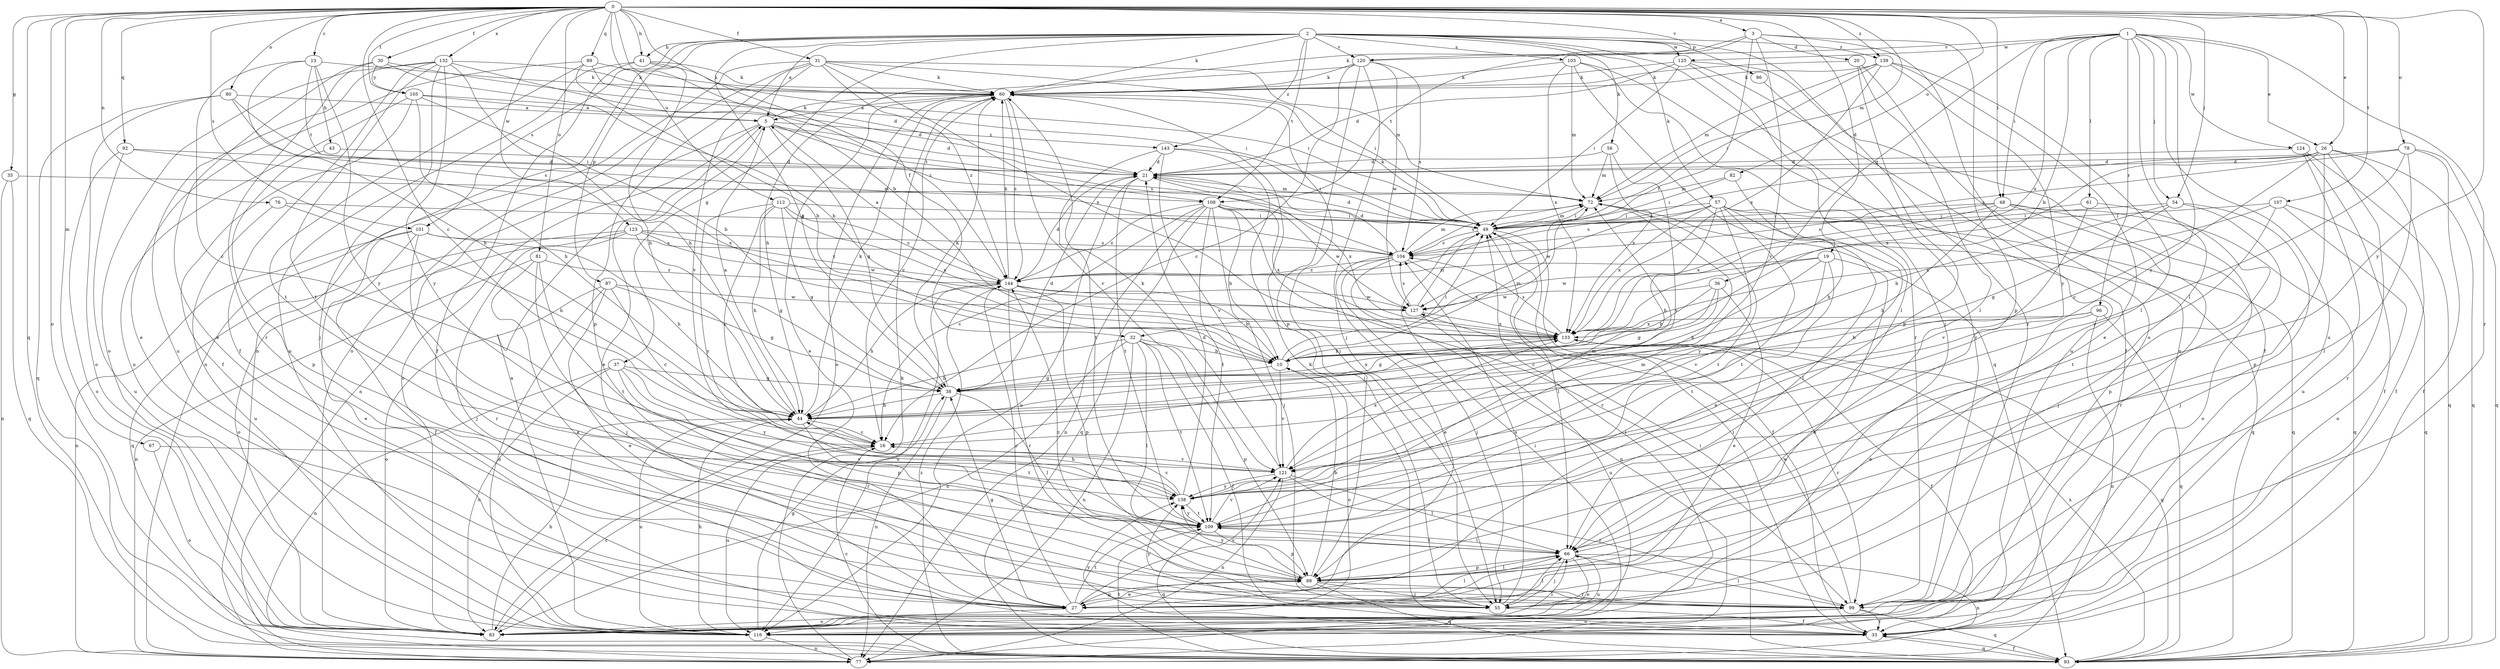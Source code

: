 strict digraph  {
0;
1;
2;
3;
5;
10;
13;
16;
19;
20;
21;
26;
27;
30;
31;
32;
33;
35;
36;
37;
38;
41;
43;
44;
48;
49;
54;
55;
56;
57;
60;
61;
66;
67;
72;
76;
77;
78;
80;
81;
82;
83;
86;
87;
88;
89;
92;
93;
96;
99;
101;
103;
104;
105;
107;
108;
109;
112;
116;
120;
121;
123;
124;
125;
127;
132;
133;
138;
139;
143;
144;
0 -> 3  [label=a];
0 -> 10  [label=b];
0 -> 13  [label=c];
0 -> 16  [label=c];
0 -> 19  [label=d];
0 -> 26  [label=e];
0 -> 30  [label=f];
0 -> 31  [label=f];
0 -> 32  [label=f];
0 -> 35  [label=g];
0 -> 41  [label=h];
0 -> 48  [label=i];
0 -> 54  [label=j];
0 -> 67  [label=m];
0 -> 72  [label=m];
0 -> 76  [label=n];
0 -> 78  [label=o];
0 -> 80  [label=o];
0 -> 81  [label=o];
0 -> 82  [label=o];
0 -> 83  [label=o];
0 -> 89  [label=q];
0 -> 92  [label=q];
0 -> 93  [label=q];
0 -> 101  [label=s];
0 -> 105  [label=t];
0 -> 107  [label=t];
0 -> 112  [label=u];
0 -> 120  [label=v];
0 -> 123  [label=w];
0 -> 132  [label=x];
0 -> 138  [label=y];
0 -> 139  [label=z];
1 -> 10  [label=b];
1 -> 26  [label=e];
1 -> 36  [label=g];
1 -> 48  [label=i];
1 -> 54  [label=j];
1 -> 61  [label=l];
1 -> 66  [label=l];
1 -> 96  [label=r];
1 -> 99  [label=r];
1 -> 116  [label=u];
1 -> 120  [label=v];
1 -> 124  [label=w];
1 -> 125  [label=w];
1 -> 133  [label=x];
1 -> 138  [label=y];
2 -> 5  [label=a];
2 -> 37  [label=g];
2 -> 38  [label=g];
2 -> 41  [label=h];
2 -> 55  [label=j];
2 -> 56  [label=k];
2 -> 57  [label=k];
2 -> 60  [label=k];
2 -> 77  [label=n];
2 -> 86  [label=p];
2 -> 87  [label=p];
2 -> 99  [label=r];
2 -> 101  [label=s];
2 -> 103  [label=s];
2 -> 108  [label=t];
2 -> 120  [label=v];
2 -> 125  [label=w];
2 -> 139  [label=z];
2 -> 143  [label=z];
3 -> 20  [label=d];
3 -> 32  [label=f];
3 -> 60  [label=k];
3 -> 83  [label=o];
3 -> 88  [label=p];
3 -> 108  [label=t];
3 -> 121  [label=v];
5 -> 21  [label=d];
5 -> 27  [label=e];
5 -> 38  [label=g];
5 -> 60  [label=k];
5 -> 77  [label=n];
5 -> 83  [label=o];
5 -> 104  [label=s];
5 -> 108  [label=t];
5 -> 143  [label=z];
10 -> 38  [label=g];
10 -> 49  [label=i];
10 -> 72  [label=m];
10 -> 83  [label=o];
10 -> 121  [label=v];
13 -> 16  [label=c];
13 -> 43  [label=h];
13 -> 44  [label=h];
13 -> 60  [label=k];
13 -> 108  [label=t];
13 -> 138  [label=y];
16 -> 116  [label=u];
16 -> 121  [label=v];
19 -> 27  [label=e];
19 -> 44  [label=h];
19 -> 109  [label=t];
19 -> 121  [label=v];
19 -> 127  [label=w];
19 -> 144  [label=z];
20 -> 60  [label=k];
20 -> 66  [label=l];
20 -> 83  [label=o];
20 -> 88  [label=p];
21 -> 72  [label=m];
21 -> 109  [label=t];
21 -> 116  [label=u];
21 -> 133  [label=x];
26 -> 16  [label=c];
26 -> 21  [label=d];
26 -> 33  [label=f];
26 -> 88  [label=p];
26 -> 93  [label=q];
26 -> 99  [label=r];
26 -> 133  [label=x];
26 -> 144  [label=z];
27 -> 38  [label=g];
27 -> 66  [label=l];
27 -> 83  [label=o];
27 -> 88  [label=p];
27 -> 109  [label=t];
27 -> 121  [label=v];
27 -> 144  [label=z];
30 -> 10  [label=b];
30 -> 27  [label=e];
30 -> 49  [label=i];
30 -> 99  [label=r];
30 -> 105  [label=y];
31 -> 49  [label=i];
31 -> 60  [label=k];
31 -> 72  [label=m];
31 -> 77  [label=n];
31 -> 83  [label=o];
31 -> 88  [label=p];
31 -> 121  [label=v];
31 -> 133  [label=x];
31 -> 144  [label=z];
32 -> 10  [label=b];
32 -> 33  [label=f];
32 -> 44  [label=h];
32 -> 66  [label=l];
32 -> 77  [label=n];
32 -> 83  [label=o];
32 -> 88  [label=p];
32 -> 109  [label=t];
33 -> 49  [label=i];
33 -> 60  [label=k];
33 -> 93  [label=q];
33 -> 138  [label=y];
35 -> 72  [label=m];
35 -> 77  [label=n];
35 -> 93  [label=q];
36 -> 10  [label=b];
36 -> 16  [label=c];
36 -> 27  [label=e];
36 -> 38  [label=g];
36 -> 127  [label=w];
37 -> 38  [label=g];
37 -> 77  [label=n];
37 -> 83  [label=o];
37 -> 88  [label=p];
37 -> 99  [label=r];
37 -> 138  [label=y];
38 -> 21  [label=d];
38 -> 44  [label=h];
38 -> 60  [label=k];
38 -> 66  [label=l];
38 -> 77  [label=n];
38 -> 133  [label=x];
41 -> 33  [label=f];
41 -> 44  [label=h];
41 -> 49  [label=i];
41 -> 60  [label=k];
41 -> 116  [label=u];
43 -> 21  [label=d];
43 -> 88  [label=p];
44 -> 5  [label=a];
44 -> 16  [label=c];
44 -> 60  [label=k];
44 -> 109  [label=t];
44 -> 116  [label=u];
48 -> 44  [label=h];
48 -> 49  [label=i];
48 -> 83  [label=o];
48 -> 93  [label=q];
48 -> 99  [label=r];
48 -> 104  [label=s];
48 -> 133  [label=x];
49 -> 21  [label=d];
49 -> 33  [label=f];
49 -> 60  [label=k];
49 -> 66  [label=l];
49 -> 72  [label=m];
49 -> 104  [label=s];
54 -> 10  [label=b];
54 -> 38  [label=g];
54 -> 49  [label=i];
54 -> 55  [label=j];
54 -> 88  [label=p];
55 -> 33  [label=f];
55 -> 66  [label=l];
55 -> 104  [label=s];
55 -> 138  [label=y];
56 -> 21  [label=d];
56 -> 72  [label=m];
56 -> 121  [label=v];
56 -> 133  [label=x];
57 -> 27  [label=e];
57 -> 44  [label=h];
57 -> 49  [label=i];
57 -> 66  [label=l];
57 -> 93  [label=q];
57 -> 104  [label=s];
57 -> 109  [label=t];
57 -> 127  [label=w];
57 -> 133  [label=x];
57 -> 138  [label=y];
60 -> 5  [label=a];
60 -> 16  [label=c];
60 -> 27  [label=e];
60 -> 55  [label=j];
60 -> 83  [label=o];
60 -> 121  [label=v];
60 -> 144  [label=z];
61 -> 49  [label=i];
61 -> 55  [label=j];
61 -> 121  [label=v];
66 -> 55  [label=j];
66 -> 77  [label=n];
66 -> 83  [label=o];
66 -> 88  [label=p];
66 -> 109  [label=t];
66 -> 116  [label=u];
67 -> 83  [label=o];
67 -> 121  [label=v];
72 -> 49  [label=i];
72 -> 93  [label=q];
72 -> 104  [label=s];
72 -> 109  [label=t];
76 -> 44  [label=h];
76 -> 49  [label=i];
76 -> 116  [label=u];
77 -> 49  [label=i];
77 -> 60  [label=k];
78 -> 21  [label=d];
78 -> 33  [label=f];
78 -> 66  [label=l];
78 -> 93  [label=q];
78 -> 104  [label=s];
78 -> 138  [label=y];
80 -> 5  [label=a];
80 -> 49  [label=i];
80 -> 83  [label=o];
80 -> 93  [label=q];
80 -> 104  [label=s];
81 -> 27  [label=e];
81 -> 55  [label=j];
81 -> 77  [label=n];
81 -> 109  [label=t];
81 -> 144  [label=z];
82 -> 44  [label=h];
82 -> 49  [label=i];
82 -> 72  [label=m];
83 -> 16  [label=c];
83 -> 44  [label=h];
83 -> 66  [label=l];
86 -> 99  [label=r];
87 -> 16  [label=c];
87 -> 27  [label=e];
87 -> 38  [label=g];
87 -> 83  [label=o];
87 -> 116  [label=u];
87 -> 127  [label=w];
88 -> 10  [label=b];
88 -> 27  [label=e];
88 -> 55  [label=j];
88 -> 66  [label=l];
88 -> 93  [label=q];
88 -> 99  [label=r];
88 -> 138  [label=y];
88 -> 144  [label=z];
89 -> 10  [label=b];
89 -> 21  [label=d];
89 -> 27  [label=e];
89 -> 60  [label=k];
89 -> 109  [label=t];
92 -> 21  [label=d];
92 -> 83  [label=o];
92 -> 116  [label=u];
92 -> 133  [label=x];
93 -> 16  [label=c];
93 -> 33  [label=f];
93 -> 49  [label=i];
93 -> 109  [label=t];
93 -> 133  [label=x];
93 -> 144  [label=z];
96 -> 10  [label=b];
96 -> 27  [label=e];
96 -> 77  [label=n];
96 -> 93  [label=q];
96 -> 133  [label=x];
99 -> 33  [label=f];
99 -> 66  [label=l];
99 -> 93  [label=q];
99 -> 116  [label=u];
99 -> 127  [label=w];
101 -> 27  [label=e];
101 -> 33  [label=f];
101 -> 44  [label=h];
101 -> 77  [label=n];
101 -> 99  [label=r];
101 -> 104  [label=s];
103 -> 33  [label=f];
103 -> 60  [label=k];
103 -> 72  [label=m];
103 -> 93  [label=q];
103 -> 99  [label=r];
103 -> 133  [label=x];
104 -> 21  [label=d];
104 -> 27  [label=e];
104 -> 55  [label=j];
104 -> 72  [label=m];
104 -> 77  [label=n];
104 -> 133  [label=x];
104 -> 144  [label=z];
105 -> 5  [label=a];
105 -> 10  [label=b];
105 -> 21  [label=d];
105 -> 33  [label=f];
105 -> 44  [label=h];
105 -> 116  [label=u];
107 -> 49  [label=i];
107 -> 83  [label=o];
107 -> 93  [label=q];
107 -> 109  [label=t];
107 -> 133  [label=x];
108 -> 10  [label=b];
108 -> 16  [label=c];
108 -> 49  [label=i];
108 -> 55  [label=j];
108 -> 77  [label=n];
108 -> 93  [label=q];
108 -> 99  [label=r];
108 -> 109  [label=t];
108 -> 127  [label=w];
108 -> 133  [label=x];
108 -> 144  [label=z];
109 -> 66  [label=l];
109 -> 72  [label=m];
109 -> 88  [label=p];
109 -> 93  [label=q];
109 -> 121  [label=v];
109 -> 138  [label=y];
112 -> 16  [label=c];
112 -> 38  [label=g];
112 -> 44  [label=h];
112 -> 49  [label=i];
112 -> 133  [label=x];
112 -> 138  [label=y];
112 -> 144  [label=z];
116 -> 5  [label=a];
116 -> 38  [label=g];
116 -> 44  [label=h];
116 -> 49  [label=i];
116 -> 77  [label=n];
120 -> 16  [label=c];
120 -> 44  [label=h];
120 -> 55  [label=j];
120 -> 60  [label=k];
120 -> 88  [label=p];
120 -> 104  [label=s];
120 -> 127  [label=w];
121 -> 60  [label=k];
121 -> 66  [label=l];
121 -> 77  [label=n];
121 -> 99  [label=r];
121 -> 133  [label=x];
121 -> 138  [label=y];
123 -> 38  [label=g];
123 -> 55  [label=j];
123 -> 83  [label=o];
123 -> 93  [label=q];
123 -> 104  [label=s];
123 -> 127  [label=w];
123 -> 144  [label=z];
124 -> 21  [label=d];
124 -> 33  [label=f];
124 -> 93  [label=q];
124 -> 116  [label=u];
125 -> 21  [label=d];
125 -> 33  [label=f];
125 -> 49  [label=i];
125 -> 60  [label=k];
125 -> 66  [label=l];
125 -> 116  [label=u];
127 -> 49  [label=i];
127 -> 104  [label=s];
127 -> 116  [label=u];
127 -> 133  [label=x];
132 -> 33  [label=f];
132 -> 44  [label=h];
132 -> 55  [label=j];
132 -> 60  [label=k];
132 -> 83  [label=o];
132 -> 109  [label=t];
132 -> 116  [label=u];
132 -> 138  [label=y];
132 -> 144  [label=z];
133 -> 10  [label=b];
133 -> 33  [label=f];
133 -> 38  [label=g];
133 -> 93  [label=q];
133 -> 99  [label=r];
133 -> 104  [label=s];
138 -> 16  [label=c];
138 -> 21  [label=d];
138 -> 44  [label=h];
138 -> 72  [label=m];
138 -> 109  [label=t];
139 -> 27  [label=e];
139 -> 49  [label=i];
139 -> 60  [label=k];
139 -> 66  [label=l];
139 -> 72  [label=m];
139 -> 133  [label=x];
139 -> 138  [label=y];
143 -> 21  [label=d];
143 -> 49  [label=i];
143 -> 55  [label=j];
143 -> 109  [label=t];
143 -> 121  [label=v];
144 -> 5  [label=a];
144 -> 10  [label=b];
144 -> 21  [label=d];
144 -> 44  [label=h];
144 -> 60  [label=k];
144 -> 88  [label=p];
144 -> 99  [label=r];
144 -> 116  [label=u];
144 -> 127  [label=w];
}
